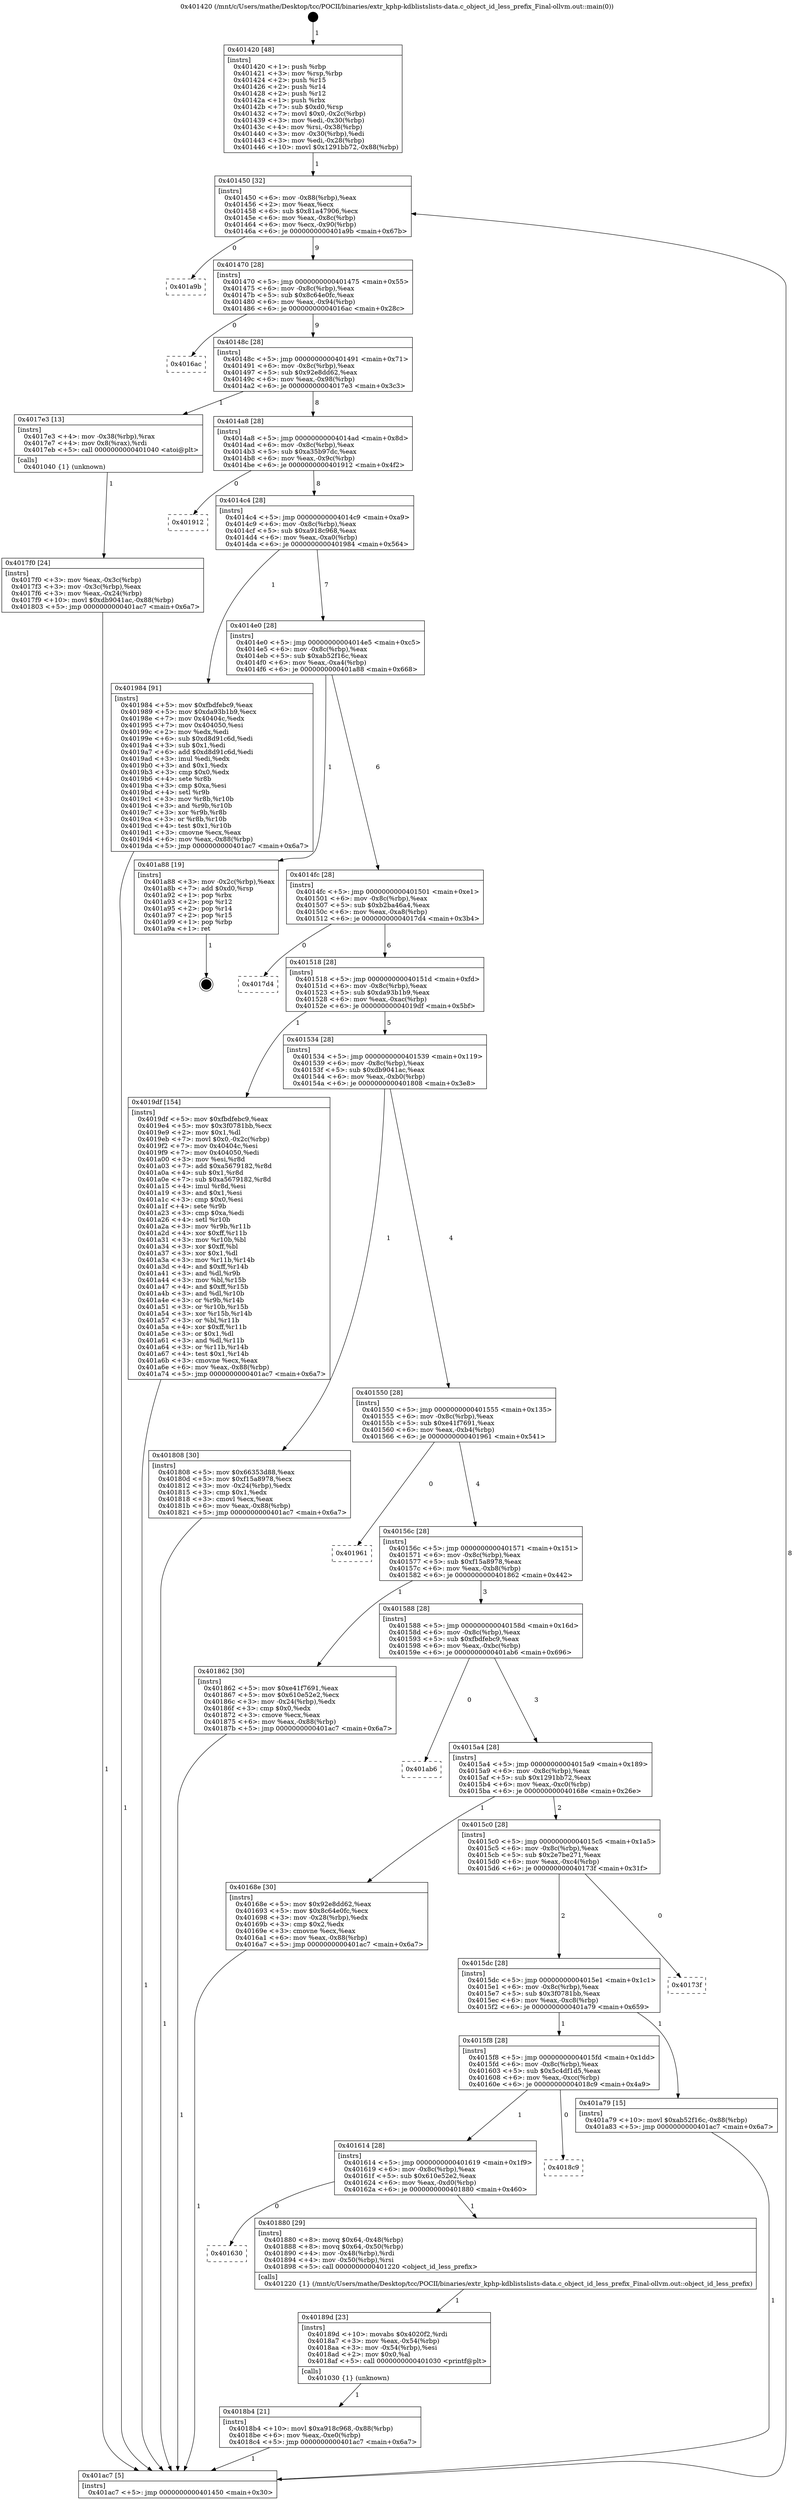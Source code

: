 digraph "0x401420" {
  label = "0x401420 (/mnt/c/Users/mathe/Desktop/tcc/POCII/binaries/extr_kphp-kdblistslists-data.c_object_id_less_prefix_Final-ollvm.out::main(0))"
  labelloc = "t"
  node[shape=record]

  Entry [label="",width=0.3,height=0.3,shape=circle,fillcolor=black,style=filled]
  "0x401450" [label="{
     0x401450 [32]\l
     | [instrs]\l
     &nbsp;&nbsp;0x401450 \<+6\>: mov -0x88(%rbp),%eax\l
     &nbsp;&nbsp;0x401456 \<+2\>: mov %eax,%ecx\l
     &nbsp;&nbsp;0x401458 \<+6\>: sub $0x81a47906,%ecx\l
     &nbsp;&nbsp;0x40145e \<+6\>: mov %eax,-0x8c(%rbp)\l
     &nbsp;&nbsp;0x401464 \<+6\>: mov %ecx,-0x90(%rbp)\l
     &nbsp;&nbsp;0x40146a \<+6\>: je 0000000000401a9b \<main+0x67b\>\l
  }"]
  "0x401a9b" [label="{
     0x401a9b\l
  }", style=dashed]
  "0x401470" [label="{
     0x401470 [28]\l
     | [instrs]\l
     &nbsp;&nbsp;0x401470 \<+5\>: jmp 0000000000401475 \<main+0x55\>\l
     &nbsp;&nbsp;0x401475 \<+6\>: mov -0x8c(%rbp),%eax\l
     &nbsp;&nbsp;0x40147b \<+5\>: sub $0x8c64e0fc,%eax\l
     &nbsp;&nbsp;0x401480 \<+6\>: mov %eax,-0x94(%rbp)\l
     &nbsp;&nbsp;0x401486 \<+6\>: je 00000000004016ac \<main+0x28c\>\l
  }"]
  Exit [label="",width=0.3,height=0.3,shape=circle,fillcolor=black,style=filled,peripheries=2]
  "0x4016ac" [label="{
     0x4016ac\l
  }", style=dashed]
  "0x40148c" [label="{
     0x40148c [28]\l
     | [instrs]\l
     &nbsp;&nbsp;0x40148c \<+5\>: jmp 0000000000401491 \<main+0x71\>\l
     &nbsp;&nbsp;0x401491 \<+6\>: mov -0x8c(%rbp),%eax\l
     &nbsp;&nbsp;0x401497 \<+5\>: sub $0x92e8dd62,%eax\l
     &nbsp;&nbsp;0x40149c \<+6\>: mov %eax,-0x98(%rbp)\l
     &nbsp;&nbsp;0x4014a2 \<+6\>: je 00000000004017e3 \<main+0x3c3\>\l
  }"]
  "0x4018b4" [label="{
     0x4018b4 [21]\l
     | [instrs]\l
     &nbsp;&nbsp;0x4018b4 \<+10\>: movl $0xa918c968,-0x88(%rbp)\l
     &nbsp;&nbsp;0x4018be \<+6\>: mov %eax,-0xe0(%rbp)\l
     &nbsp;&nbsp;0x4018c4 \<+5\>: jmp 0000000000401ac7 \<main+0x6a7\>\l
  }"]
  "0x4017e3" [label="{
     0x4017e3 [13]\l
     | [instrs]\l
     &nbsp;&nbsp;0x4017e3 \<+4\>: mov -0x38(%rbp),%rax\l
     &nbsp;&nbsp;0x4017e7 \<+4\>: mov 0x8(%rax),%rdi\l
     &nbsp;&nbsp;0x4017eb \<+5\>: call 0000000000401040 \<atoi@plt\>\l
     | [calls]\l
     &nbsp;&nbsp;0x401040 \{1\} (unknown)\l
  }"]
  "0x4014a8" [label="{
     0x4014a8 [28]\l
     | [instrs]\l
     &nbsp;&nbsp;0x4014a8 \<+5\>: jmp 00000000004014ad \<main+0x8d\>\l
     &nbsp;&nbsp;0x4014ad \<+6\>: mov -0x8c(%rbp),%eax\l
     &nbsp;&nbsp;0x4014b3 \<+5\>: sub $0xa35b97dc,%eax\l
     &nbsp;&nbsp;0x4014b8 \<+6\>: mov %eax,-0x9c(%rbp)\l
     &nbsp;&nbsp;0x4014be \<+6\>: je 0000000000401912 \<main+0x4f2\>\l
  }"]
  "0x40189d" [label="{
     0x40189d [23]\l
     | [instrs]\l
     &nbsp;&nbsp;0x40189d \<+10\>: movabs $0x4020f2,%rdi\l
     &nbsp;&nbsp;0x4018a7 \<+3\>: mov %eax,-0x54(%rbp)\l
     &nbsp;&nbsp;0x4018aa \<+3\>: mov -0x54(%rbp),%esi\l
     &nbsp;&nbsp;0x4018ad \<+2\>: mov $0x0,%al\l
     &nbsp;&nbsp;0x4018af \<+5\>: call 0000000000401030 \<printf@plt\>\l
     | [calls]\l
     &nbsp;&nbsp;0x401030 \{1\} (unknown)\l
  }"]
  "0x401912" [label="{
     0x401912\l
  }", style=dashed]
  "0x4014c4" [label="{
     0x4014c4 [28]\l
     | [instrs]\l
     &nbsp;&nbsp;0x4014c4 \<+5\>: jmp 00000000004014c9 \<main+0xa9\>\l
     &nbsp;&nbsp;0x4014c9 \<+6\>: mov -0x8c(%rbp),%eax\l
     &nbsp;&nbsp;0x4014cf \<+5\>: sub $0xa918c968,%eax\l
     &nbsp;&nbsp;0x4014d4 \<+6\>: mov %eax,-0xa0(%rbp)\l
     &nbsp;&nbsp;0x4014da \<+6\>: je 0000000000401984 \<main+0x564\>\l
  }"]
  "0x401630" [label="{
     0x401630\l
  }", style=dashed]
  "0x401984" [label="{
     0x401984 [91]\l
     | [instrs]\l
     &nbsp;&nbsp;0x401984 \<+5\>: mov $0xfbdfebc9,%eax\l
     &nbsp;&nbsp;0x401989 \<+5\>: mov $0xda93b1b9,%ecx\l
     &nbsp;&nbsp;0x40198e \<+7\>: mov 0x40404c,%edx\l
     &nbsp;&nbsp;0x401995 \<+7\>: mov 0x404050,%esi\l
     &nbsp;&nbsp;0x40199c \<+2\>: mov %edx,%edi\l
     &nbsp;&nbsp;0x40199e \<+6\>: sub $0xd8d91c6d,%edi\l
     &nbsp;&nbsp;0x4019a4 \<+3\>: sub $0x1,%edi\l
     &nbsp;&nbsp;0x4019a7 \<+6\>: add $0xd8d91c6d,%edi\l
     &nbsp;&nbsp;0x4019ad \<+3\>: imul %edi,%edx\l
     &nbsp;&nbsp;0x4019b0 \<+3\>: and $0x1,%edx\l
     &nbsp;&nbsp;0x4019b3 \<+3\>: cmp $0x0,%edx\l
     &nbsp;&nbsp;0x4019b6 \<+4\>: sete %r8b\l
     &nbsp;&nbsp;0x4019ba \<+3\>: cmp $0xa,%esi\l
     &nbsp;&nbsp;0x4019bd \<+4\>: setl %r9b\l
     &nbsp;&nbsp;0x4019c1 \<+3\>: mov %r8b,%r10b\l
     &nbsp;&nbsp;0x4019c4 \<+3\>: and %r9b,%r10b\l
     &nbsp;&nbsp;0x4019c7 \<+3\>: xor %r9b,%r8b\l
     &nbsp;&nbsp;0x4019ca \<+3\>: or %r8b,%r10b\l
     &nbsp;&nbsp;0x4019cd \<+4\>: test $0x1,%r10b\l
     &nbsp;&nbsp;0x4019d1 \<+3\>: cmovne %ecx,%eax\l
     &nbsp;&nbsp;0x4019d4 \<+6\>: mov %eax,-0x88(%rbp)\l
     &nbsp;&nbsp;0x4019da \<+5\>: jmp 0000000000401ac7 \<main+0x6a7\>\l
  }"]
  "0x4014e0" [label="{
     0x4014e0 [28]\l
     | [instrs]\l
     &nbsp;&nbsp;0x4014e0 \<+5\>: jmp 00000000004014e5 \<main+0xc5\>\l
     &nbsp;&nbsp;0x4014e5 \<+6\>: mov -0x8c(%rbp),%eax\l
     &nbsp;&nbsp;0x4014eb \<+5\>: sub $0xab52f16c,%eax\l
     &nbsp;&nbsp;0x4014f0 \<+6\>: mov %eax,-0xa4(%rbp)\l
     &nbsp;&nbsp;0x4014f6 \<+6\>: je 0000000000401a88 \<main+0x668\>\l
  }"]
  "0x401880" [label="{
     0x401880 [29]\l
     | [instrs]\l
     &nbsp;&nbsp;0x401880 \<+8\>: movq $0x64,-0x48(%rbp)\l
     &nbsp;&nbsp;0x401888 \<+8\>: movq $0x64,-0x50(%rbp)\l
     &nbsp;&nbsp;0x401890 \<+4\>: mov -0x48(%rbp),%rdi\l
     &nbsp;&nbsp;0x401894 \<+4\>: mov -0x50(%rbp),%rsi\l
     &nbsp;&nbsp;0x401898 \<+5\>: call 0000000000401220 \<object_id_less_prefix\>\l
     | [calls]\l
     &nbsp;&nbsp;0x401220 \{1\} (/mnt/c/Users/mathe/Desktop/tcc/POCII/binaries/extr_kphp-kdblistslists-data.c_object_id_less_prefix_Final-ollvm.out::object_id_less_prefix)\l
  }"]
  "0x401a88" [label="{
     0x401a88 [19]\l
     | [instrs]\l
     &nbsp;&nbsp;0x401a88 \<+3\>: mov -0x2c(%rbp),%eax\l
     &nbsp;&nbsp;0x401a8b \<+7\>: add $0xd0,%rsp\l
     &nbsp;&nbsp;0x401a92 \<+1\>: pop %rbx\l
     &nbsp;&nbsp;0x401a93 \<+2\>: pop %r12\l
     &nbsp;&nbsp;0x401a95 \<+2\>: pop %r14\l
     &nbsp;&nbsp;0x401a97 \<+2\>: pop %r15\l
     &nbsp;&nbsp;0x401a99 \<+1\>: pop %rbp\l
     &nbsp;&nbsp;0x401a9a \<+1\>: ret\l
  }"]
  "0x4014fc" [label="{
     0x4014fc [28]\l
     | [instrs]\l
     &nbsp;&nbsp;0x4014fc \<+5\>: jmp 0000000000401501 \<main+0xe1\>\l
     &nbsp;&nbsp;0x401501 \<+6\>: mov -0x8c(%rbp),%eax\l
     &nbsp;&nbsp;0x401507 \<+5\>: sub $0xb2ba46a4,%eax\l
     &nbsp;&nbsp;0x40150c \<+6\>: mov %eax,-0xa8(%rbp)\l
     &nbsp;&nbsp;0x401512 \<+6\>: je 00000000004017d4 \<main+0x3b4\>\l
  }"]
  "0x401614" [label="{
     0x401614 [28]\l
     | [instrs]\l
     &nbsp;&nbsp;0x401614 \<+5\>: jmp 0000000000401619 \<main+0x1f9\>\l
     &nbsp;&nbsp;0x401619 \<+6\>: mov -0x8c(%rbp),%eax\l
     &nbsp;&nbsp;0x40161f \<+5\>: sub $0x610e52e2,%eax\l
     &nbsp;&nbsp;0x401624 \<+6\>: mov %eax,-0xd0(%rbp)\l
     &nbsp;&nbsp;0x40162a \<+6\>: je 0000000000401880 \<main+0x460\>\l
  }"]
  "0x4017d4" [label="{
     0x4017d4\l
  }", style=dashed]
  "0x401518" [label="{
     0x401518 [28]\l
     | [instrs]\l
     &nbsp;&nbsp;0x401518 \<+5\>: jmp 000000000040151d \<main+0xfd\>\l
     &nbsp;&nbsp;0x40151d \<+6\>: mov -0x8c(%rbp),%eax\l
     &nbsp;&nbsp;0x401523 \<+5\>: sub $0xda93b1b9,%eax\l
     &nbsp;&nbsp;0x401528 \<+6\>: mov %eax,-0xac(%rbp)\l
     &nbsp;&nbsp;0x40152e \<+6\>: je 00000000004019df \<main+0x5bf\>\l
  }"]
  "0x4018c9" [label="{
     0x4018c9\l
  }", style=dashed]
  "0x4019df" [label="{
     0x4019df [154]\l
     | [instrs]\l
     &nbsp;&nbsp;0x4019df \<+5\>: mov $0xfbdfebc9,%eax\l
     &nbsp;&nbsp;0x4019e4 \<+5\>: mov $0x3f0781bb,%ecx\l
     &nbsp;&nbsp;0x4019e9 \<+2\>: mov $0x1,%dl\l
     &nbsp;&nbsp;0x4019eb \<+7\>: movl $0x0,-0x2c(%rbp)\l
     &nbsp;&nbsp;0x4019f2 \<+7\>: mov 0x40404c,%esi\l
     &nbsp;&nbsp;0x4019f9 \<+7\>: mov 0x404050,%edi\l
     &nbsp;&nbsp;0x401a00 \<+3\>: mov %esi,%r8d\l
     &nbsp;&nbsp;0x401a03 \<+7\>: add $0xa5679182,%r8d\l
     &nbsp;&nbsp;0x401a0a \<+4\>: sub $0x1,%r8d\l
     &nbsp;&nbsp;0x401a0e \<+7\>: sub $0xa5679182,%r8d\l
     &nbsp;&nbsp;0x401a15 \<+4\>: imul %r8d,%esi\l
     &nbsp;&nbsp;0x401a19 \<+3\>: and $0x1,%esi\l
     &nbsp;&nbsp;0x401a1c \<+3\>: cmp $0x0,%esi\l
     &nbsp;&nbsp;0x401a1f \<+4\>: sete %r9b\l
     &nbsp;&nbsp;0x401a23 \<+3\>: cmp $0xa,%edi\l
     &nbsp;&nbsp;0x401a26 \<+4\>: setl %r10b\l
     &nbsp;&nbsp;0x401a2a \<+3\>: mov %r9b,%r11b\l
     &nbsp;&nbsp;0x401a2d \<+4\>: xor $0xff,%r11b\l
     &nbsp;&nbsp;0x401a31 \<+3\>: mov %r10b,%bl\l
     &nbsp;&nbsp;0x401a34 \<+3\>: xor $0xff,%bl\l
     &nbsp;&nbsp;0x401a37 \<+3\>: xor $0x1,%dl\l
     &nbsp;&nbsp;0x401a3a \<+3\>: mov %r11b,%r14b\l
     &nbsp;&nbsp;0x401a3d \<+4\>: and $0xff,%r14b\l
     &nbsp;&nbsp;0x401a41 \<+3\>: and %dl,%r9b\l
     &nbsp;&nbsp;0x401a44 \<+3\>: mov %bl,%r15b\l
     &nbsp;&nbsp;0x401a47 \<+4\>: and $0xff,%r15b\l
     &nbsp;&nbsp;0x401a4b \<+3\>: and %dl,%r10b\l
     &nbsp;&nbsp;0x401a4e \<+3\>: or %r9b,%r14b\l
     &nbsp;&nbsp;0x401a51 \<+3\>: or %r10b,%r15b\l
     &nbsp;&nbsp;0x401a54 \<+3\>: xor %r15b,%r14b\l
     &nbsp;&nbsp;0x401a57 \<+3\>: or %bl,%r11b\l
     &nbsp;&nbsp;0x401a5a \<+4\>: xor $0xff,%r11b\l
     &nbsp;&nbsp;0x401a5e \<+3\>: or $0x1,%dl\l
     &nbsp;&nbsp;0x401a61 \<+3\>: and %dl,%r11b\l
     &nbsp;&nbsp;0x401a64 \<+3\>: or %r11b,%r14b\l
     &nbsp;&nbsp;0x401a67 \<+4\>: test $0x1,%r14b\l
     &nbsp;&nbsp;0x401a6b \<+3\>: cmovne %ecx,%eax\l
     &nbsp;&nbsp;0x401a6e \<+6\>: mov %eax,-0x88(%rbp)\l
     &nbsp;&nbsp;0x401a74 \<+5\>: jmp 0000000000401ac7 \<main+0x6a7\>\l
  }"]
  "0x401534" [label="{
     0x401534 [28]\l
     | [instrs]\l
     &nbsp;&nbsp;0x401534 \<+5\>: jmp 0000000000401539 \<main+0x119\>\l
     &nbsp;&nbsp;0x401539 \<+6\>: mov -0x8c(%rbp),%eax\l
     &nbsp;&nbsp;0x40153f \<+5\>: sub $0xdb9041ac,%eax\l
     &nbsp;&nbsp;0x401544 \<+6\>: mov %eax,-0xb0(%rbp)\l
     &nbsp;&nbsp;0x40154a \<+6\>: je 0000000000401808 \<main+0x3e8\>\l
  }"]
  "0x4015f8" [label="{
     0x4015f8 [28]\l
     | [instrs]\l
     &nbsp;&nbsp;0x4015f8 \<+5\>: jmp 00000000004015fd \<main+0x1dd\>\l
     &nbsp;&nbsp;0x4015fd \<+6\>: mov -0x8c(%rbp),%eax\l
     &nbsp;&nbsp;0x401603 \<+5\>: sub $0x5c4df1d5,%eax\l
     &nbsp;&nbsp;0x401608 \<+6\>: mov %eax,-0xcc(%rbp)\l
     &nbsp;&nbsp;0x40160e \<+6\>: je 00000000004018c9 \<main+0x4a9\>\l
  }"]
  "0x401808" [label="{
     0x401808 [30]\l
     | [instrs]\l
     &nbsp;&nbsp;0x401808 \<+5\>: mov $0x66353d88,%eax\l
     &nbsp;&nbsp;0x40180d \<+5\>: mov $0xf15a8978,%ecx\l
     &nbsp;&nbsp;0x401812 \<+3\>: mov -0x24(%rbp),%edx\l
     &nbsp;&nbsp;0x401815 \<+3\>: cmp $0x1,%edx\l
     &nbsp;&nbsp;0x401818 \<+3\>: cmovl %ecx,%eax\l
     &nbsp;&nbsp;0x40181b \<+6\>: mov %eax,-0x88(%rbp)\l
     &nbsp;&nbsp;0x401821 \<+5\>: jmp 0000000000401ac7 \<main+0x6a7\>\l
  }"]
  "0x401550" [label="{
     0x401550 [28]\l
     | [instrs]\l
     &nbsp;&nbsp;0x401550 \<+5\>: jmp 0000000000401555 \<main+0x135\>\l
     &nbsp;&nbsp;0x401555 \<+6\>: mov -0x8c(%rbp),%eax\l
     &nbsp;&nbsp;0x40155b \<+5\>: sub $0xe41f7691,%eax\l
     &nbsp;&nbsp;0x401560 \<+6\>: mov %eax,-0xb4(%rbp)\l
     &nbsp;&nbsp;0x401566 \<+6\>: je 0000000000401961 \<main+0x541\>\l
  }"]
  "0x401a79" [label="{
     0x401a79 [15]\l
     | [instrs]\l
     &nbsp;&nbsp;0x401a79 \<+10\>: movl $0xab52f16c,-0x88(%rbp)\l
     &nbsp;&nbsp;0x401a83 \<+5\>: jmp 0000000000401ac7 \<main+0x6a7\>\l
  }"]
  "0x401961" [label="{
     0x401961\l
  }", style=dashed]
  "0x40156c" [label="{
     0x40156c [28]\l
     | [instrs]\l
     &nbsp;&nbsp;0x40156c \<+5\>: jmp 0000000000401571 \<main+0x151\>\l
     &nbsp;&nbsp;0x401571 \<+6\>: mov -0x8c(%rbp),%eax\l
     &nbsp;&nbsp;0x401577 \<+5\>: sub $0xf15a8978,%eax\l
     &nbsp;&nbsp;0x40157c \<+6\>: mov %eax,-0xb8(%rbp)\l
     &nbsp;&nbsp;0x401582 \<+6\>: je 0000000000401862 \<main+0x442\>\l
  }"]
  "0x4015dc" [label="{
     0x4015dc [28]\l
     | [instrs]\l
     &nbsp;&nbsp;0x4015dc \<+5\>: jmp 00000000004015e1 \<main+0x1c1\>\l
     &nbsp;&nbsp;0x4015e1 \<+6\>: mov -0x8c(%rbp),%eax\l
     &nbsp;&nbsp;0x4015e7 \<+5\>: sub $0x3f0781bb,%eax\l
     &nbsp;&nbsp;0x4015ec \<+6\>: mov %eax,-0xc8(%rbp)\l
     &nbsp;&nbsp;0x4015f2 \<+6\>: je 0000000000401a79 \<main+0x659\>\l
  }"]
  "0x401862" [label="{
     0x401862 [30]\l
     | [instrs]\l
     &nbsp;&nbsp;0x401862 \<+5\>: mov $0xe41f7691,%eax\l
     &nbsp;&nbsp;0x401867 \<+5\>: mov $0x610e52e2,%ecx\l
     &nbsp;&nbsp;0x40186c \<+3\>: mov -0x24(%rbp),%edx\l
     &nbsp;&nbsp;0x40186f \<+3\>: cmp $0x0,%edx\l
     &nbsp;&nbsp;0x401872 \<+3\>: cmove %ecx,%eax\l
     &nbsp;&nbsp;0x401875 \<+6\>: mov %eax,-0x88(%rbp)\l
     &nbsp;&nbsp;0x40187b \<+5\>: jmp 0000000000401ac7 \<main+0x6a7\>\l
  }"]
  "0x401588" [label="{
     0x401588 [28]\l
     | [instrs]\l
     &nbsp;&nbsp;0x401588 \<+5\>: jmp 000000000040158d \<main+0x16d\>\l
     &nbsp;&nbsp;0x40158d \<+6\>: mov -0x8c(%rbp),%eax\l
     &nbsp;&nbsp;0x401593 \<+5\>: sub $0xfbdfebc9,%eax\l
     &nbsp;&nbsp;0x401598 \<+6\>: mov %eax,-0xbc(%rbp)\l
     &nbsp;&nbsp;0x40159e \<+6\>: je 0000000000401ab6 \<main+0x696\>\l
  }"]
  "0x40173f" [label="{
     0x40173f\l
  }", style=dashed]
  "0x401ab6" [label="{
     0x401ab6\l
  }", style=dashed]
  "0x4015a4" [label="{
     0x4015a4 [28]\l
     | [instrs]\l
     &nbsp;&nbsp;0x4015a4 \<+5\>: jmp 00000000004015a9 \<main+0x189\>\l
     &nbsp;&nbsp;0x4015a9 \<+6\>: mov -0x8c(%rbp),%eax\l
     &nbsp;&nbsp;0x4015af \<+5\>: sub $0x1291bb72,%eax\l
     &nbsp;&nbsp;0x4015b4 \<+6\>: mov %eax,-0xc0(%rbp)\l
     &nbsp;&nbsp;0x4015ba \<+6\>: je 000000000040168e \<main+0x26e\>\l
  }"]
  "0x4017f0" [label="{
     0x4017f0 [24]\l
     | [instrs]\l
     &nbsp;&nbsp;0x4017f0 \<+3\>: mov %eax,-0x3c(%rbp)\l
     &nbsp;&nbsp;0x4017f3 \<+3\>: mov -0x3c(%rbp),%eax\l
     &nbsp;&nbsp;0x4017f6 \<+3\>: mov %eax,-0x24(%rbp)\l
     &nbsp;&nbsp;0x4017f9 \<+10\>: movl $0xdb9041ac,-0x88(%rbp)\l
     &nbsp;&nbsp;0x401803 \<+5\>: jmp 0000000000401ac7 \<main+0x6a7\>\l
  }"]
  "0x40168e" [label="{
     0x40168e [30]\l
     | [instrs]\l
     &nbsp;&nbsp;0x40168e \<+5\>: mov $0x92e8dd62,%eax\l
     &nbsp;&nbsp;0x401693 \<+5\>: mov $0x8c64e0fc,%ecx\l
     &nbsp;&nbsp;0x401698 \<+3\>: mov -0x28(%rbp),%edx\l
     &nbsp;&nbsp;0x40169b \<+3\>: cmp $0x2,%edx\l
     &nbsp;&nbsp;0x40169e \<+3\>: cmovne %ecx,%eax\l
     &nbsp;&nbsp;0x4016a1 \<+6\>: mov %eax,-0x88(%rbp)\l
     &nbsp;&nbsp;0x4016a7 \<+5\>: jmp 0000000000401ac7 \<main+0x6a7\>\l
  }"]
  "0x4015c0" [label="{
     0x4015c0 [28]\l
     | [instrs]\l
     &nbsp;&nbsp;0x4015c0 \<+5\>: jmp 00000000004015c5 \<main+0x1a5\>\l
     &nbsp;&nbsp;0x4015c5 \<+6\>: mov -0x8c(%rbp),%eax\l
     &nbsp;&nbsp;0x4015cb \<+5\>: sub $0x2e7be271,%eax\l
     &nbsp;&nbsp;0x4015d0 \<+6\>: mov %eax,-0xc4(%rbp)\l
     &nbsp;&nbsp;0x4015d6 \<+6\>: je 000000000040173f \<main+0x31f\>\l
  }"]
  "0x401ac7" [label="{
     0x401ac7 [5]\l
     | [instrs]\l
     &nbsp;&nbsp;0x401ac7 \<+5\>: jmp 0000000000401450 \<main+0x30\>\l
  }"]
  "0x401420" [label="{
     0x401420 [48]\l
     | [instrs]\l
     &nbsp;&nbsp;0x401420 \<+1\>: push %rbp\l
     &nbsp;&nbsp;0x401421 \<+3\>: mov %rsp,%rbp\l
     &nbsp;&nbsp;0x401424 \<+2\>: push %r15\l
     &nbsp;&nbsp;0x401426 \<+2\>: push %r14\l
     &nbsp;&nbsp;0x401428 \<+2\>: push %r12\l
     &nbsp;&nbsp;0x40142a \<+1\>: push %rbx\l
     &nbsp;&nbsp;0x40142b \<+7\>: sub $0xd0,%rsp\l
     &nbsp;&nbsp;0x401432 \<+7\>: movl $0x0,-0x2c(%rbp)\l
     &nbsp;&nbsp;0x401439 \<+3\>: mov %edi,-0x30(%rbp)\l
     &nbsp;&nbsp;0x40143c \<+4\>: mov %rsi,-0x38(%rbp)\l
     &nbsp;&nbsp;0x401440 \<+3\>: mov -0x30(%rbp),%edi\l
     &nbsp;&nbsp;0x401443 \<+3\>: mov %edi,-0x28(%rbp)\l
     &nbsp;&nbsp;0x401446 \<+10\>: movl $0x1291bb72,-0x88(%rbp)\l
  }"]
  Entry -> "0x401420" [label=" 1"]
  "0x401450" -> "0x401a9b" [label=" 0"]
  "0x401450" -> "0x401470" [label=" 9"]
  "0x401a88" -> Exit [label=" 1"]
  "0x401470" -> "0x4016ac" [label=" 0"]
  "0x401470" -> "0x40148c" [label=" 9"]
  "0x401a79" -> "0x401ac7" [label=" 1"]
  "0x40148c" -> "0x4017e3" [label=" 1"]
  "0x40148c" -> "0x4014a8" [label=" 8"]
  "0x4019df" -> "0x401ac7" [label=" 1"]
  "0x4014a8" -> "0x401912" [label=" 0"]
  "0x4014a8" -> "0x4014c4" [label=" 8"]
  "0x401984" -> "0x401ac7" [label=" 1"]
  "0x4014c4" -> "0x401984" [label=" 1"]
  "0x4014c4" -> "0x4014e0" [label=" 7"]
  "0x4018b4" -> "0x401ac7" [label=" 1"]
  "0x4014e0" -> "0x401a88" [label=" 1"]
  "0x4014e0" -> "0x4014fc" [label=" 6"]
  "0x40189d" -> "0x4018b4" [label=" 1"]
  "0x4014fc" -> "0x4017d4" [label=" 0"]
  "0x4014fc" -> "0x401518" [label=" 6"]
  "0x401614" -> "0x401630" [label=" 0"]
  "0x401518" -> "0x4019df" [label=" 1"]
  "0x401518" -> "0x401534" [label=" 5"]
  "0x401614" -> "0x401880" [label=" 1"]
  "0x401534" -> "0x401808" [label=" 1"]
  "0x401534" -> "0x401550" [label=" 4"]
  "0x4015f8" -> "0x401614" [label=" 1"]
  "0x401550" -> "0x401961" [label=" 0"]
  "0x401550" -> "0x40156c" [label=" 4"]
  "0x4015f8" -> "0x4018c9" [label=" 0"]
  "0x40156c" -> "0x401862" [label=" 1"]
  "0x40156c" -> "0x401588" [label=" 3"]
  "0x4015dc" -> "0x4015f8" [label=" 1"]
  "0x401588" -> "0x401ab6" [label=" 0"]
  "0x401588" -> "0x4015a4" [label=" 3"]
  "0x4015dc" -> "0x401a79" [label=" 1"]
  "0x4015a4" -> "0x40168e" [label=" 1"]
  "0x4015a4" -> "0x4015c0" [label=" 2"]
  "0x40168e" -> "0x401ac7" [label=" 1"]
  "0x401420" -> "0x401450" [label=" 1"]
  "0x401ac7" -> "0x401450" [label=" 8"]
  "0x4017e3" -> "0x4017f0" [label=" 1"]
  "0x4017f0" -> "0x401ac7" [label=" 1"]
  "0x401808" -> "0x401ac7" [label=" 1"]
  "0x401862" -> "0x401ac7" [label=" 1"]
  "0x401880" -> "0x40189d" [label=" 1"]
  "0x4015c0" -> "0x40173f" [label=" 0"]
  "0x4015c0" -> "0x4015dc" [label=" 2"]
}

